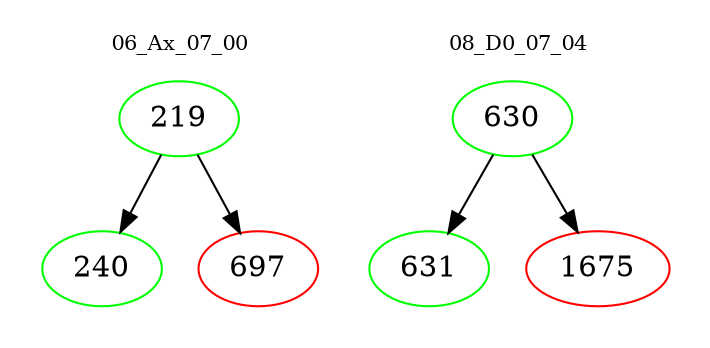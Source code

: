 digraph{
subgraph cluster_0 {
color = white
label = "06_Ax_07_00";
fontsize=10;
T0_219 [label="219", color="green"]
T0_219 -> T0_240 [color="black"]
T0_240 [label="240", color="green"]
T0_219 -> T0_697 [color="black"]
T0_697 [label="697", color="red"]
}
subgraph cluster_1 {
color = white
label = "08_D0_07_04";
fontsize=10;
T1_630 [label="630", color="green"]
T1_630 -> T1_631 [color="black"]
T1_631 [label="631", color="green"]
T1_630 -> T1_1675 [color="black"]
T1_1675 [label="1675", color="red"]
}
}
